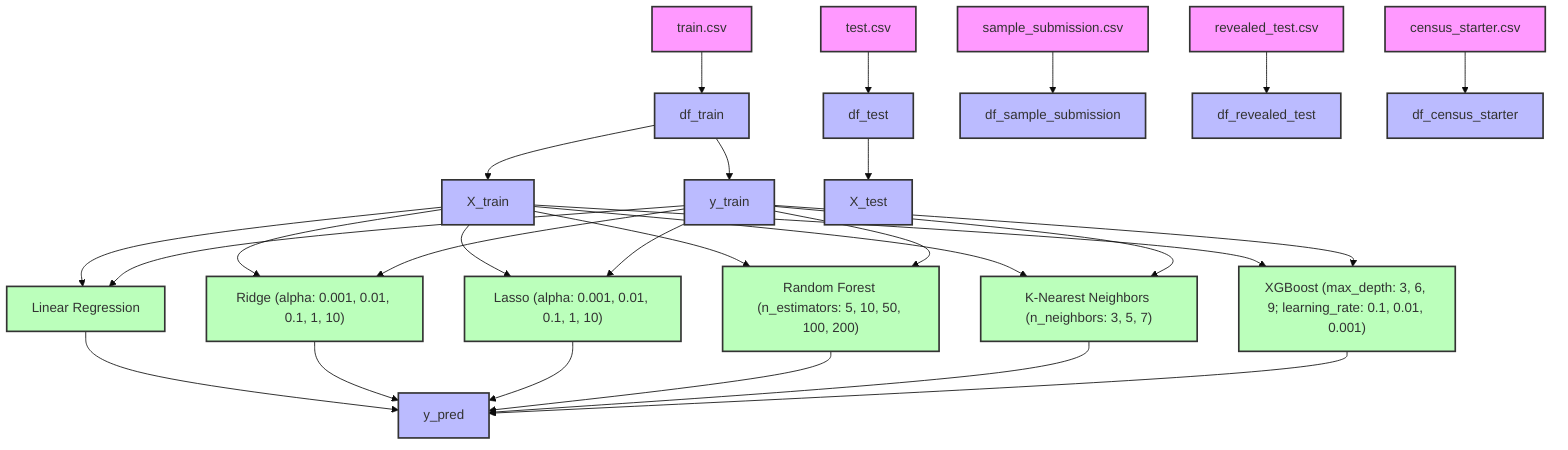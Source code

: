 %%{init : {'theme' : 'base', 'themeVariables': {'fontSize': '16px'}}}%%
flowchart TD

%% Data source nodes
A1["train.csv"]:::source --> B1["df_train"]:::variable
A2["test.csv"]:::source --> B2["df_test"]:::variable
A3["sample_submission.csv"]:::source --> B3["df_sample_submission"]:::variable
A4["revealed_test.csv"]:::source --> B4["df_revealed_test"]:::variable
A5["census_starter.csv"]:::source --> B5["df_census_starter"]:::variable

%% Variable nodes and transitions
B1 --> C1["X_train"]:::variable
B1 --> C2["y_train"]:::variable
B2 --> C3["X_test"]:::variable

%% Model training nodes
C1 & C2 --> D1["Linear Regression"]:::model
C1 & C2 --> D2["Ridge (alpha: 0.001, 0.01, 0.1, 1, 10)"]:::model
C1 & C2 --> D3["Lasso (alpha: 0.001, 0.01, 0.1, 1, 10)"]:::model
C1 & C2 --> D4["Random Forest (n_estimators: 5, 10, 50, 100, 200)"]:::model
C1 & C2 --> D5["K-Nearest Neighbors (n_neighbors: 3, 5, 7)"]:::model
C1 & C2 --> D6["XGBoost (max_depth: 3, 6, 9; learning_rate: 0.1, 0.01, 0.001)"]:::model

%% Prediction node
D1 & D2 & D3 & D4 & D5 & D6 --> E["y_pred"]:::variable

%% Style Definitions
classDef source fill:#f9f,stroke:#333,stroke-width:2px;
classDef variable fill:#bbf,stroke:#333,stroke-width:2px;
classDef model fill:#bfb,stroke:#333,stroke-width:2px;